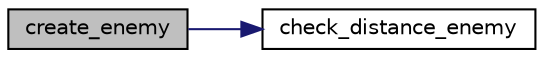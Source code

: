 digraph "create_enemy"
{
 // LATEX_PDF_SIZE
  edge [fontname="Helvetica",fontsize="10",labelfontname="Helvetica",labelfontsize="10"];
  node [fontname="Helvetica",fontsize="10",shape=record];
  rankdir="LR";
  Node1 [label="create_enemy",height=0.2,width=0.4,color="black", fillcolor="grey75", style="filled", fontcolor="black",tooltip="Create a enemy object."];
  Node1 -> Node2 [color="midnightblue",fontsize="10",style="solid",fontname="Helvetica"];
  Node2 [label="check_distance_enemy",height=0.2,width=0.4,color="black", fillcolor="white", style="filled",URL="$enemies__controller_8c.html#a7f593ee3b4cc52d6fbb77de74c809d80",tooltip="Function that check if the special enemy is too close to another special enemy."];
}
